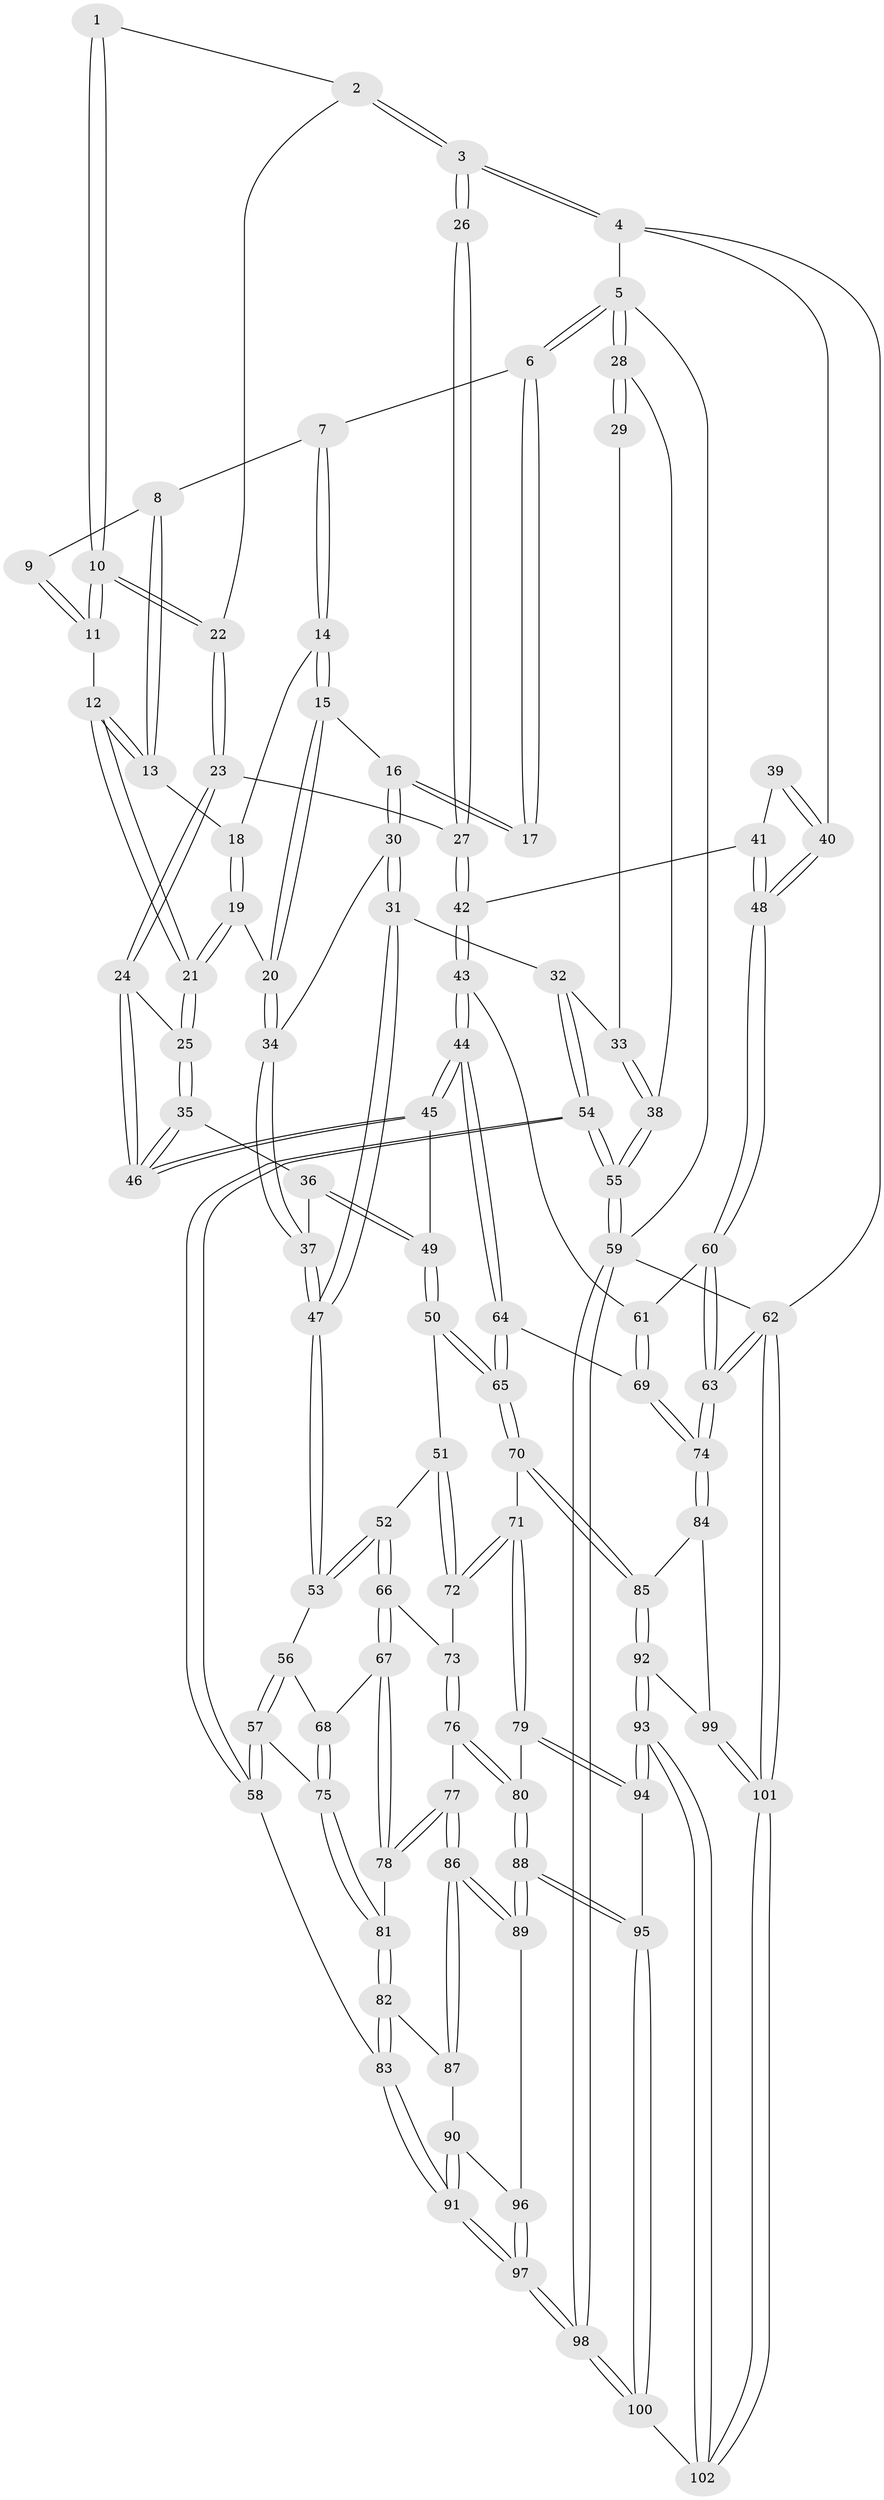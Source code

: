 // Generated by graph-tools (version 1.1) at 2025/11/02/21/25 10:11:13]
// undirected, 102 vertices, 252 edges
graph export_dot {
graph [start="1"]
  node [color=gray90,style=filled];
  1 [pos="+0.6698571736217926+0"];
  2 [pos="+1+0"];
  3 [pos="+1+0"];
  4 [pos="+1+0"];
  5 [pos="+0+0"];
  6 [pos="+0.21836424164837714+0"];
  7 [pos="+0.3731764440627678+0"];
  8 [pos="+0.5025023525884825+0"];
  9 [pos="+0.6558976154896902+0"];
  10 [pos="+0.7412436759056767+0.1250509192273884"];
  11 [pos="+0.6359246116687611+0.08611571572978768"];
  12 [pos="+0.5609014149002195+0.1151985507470892"];
  13 [pos="+0.5422271145266434+0.08843738202662833"];
  14 [pos="+0.3878268053948175+0.04937444905480521"];
  15 [pos="+0.2989915257515362+0.1707094918102967"];
  16 [pos="+0.26360071584357836+0.17227449994757377"];
  17 [pos="+0.22317057080549163+0.15043712221138889"];
  18 [pos="+0.42574336015046566+0.08007076348226527"];
  19 [pos="+0.4624676250923513+0.21349873944471"];
  20 [pos="+0.39473626339429785+0.2339915710007921"];
  21 [pos="+0.5393273600612266+0.21901879600031643"];
  22 [pos="+0.7546597328770621+0.13714589327054258"];
  23 [pos="+0.7762519516214933+0.2394917781580259"];
  24 [pos="+0.6700348962595996+0.2779357244563666"];
  25 [pos="+0.5746120201385487+0.2606423193701135"];
  26 [pos="+0.8567914929722898+0.2314934370545093"];
  27 [pos="+0.7811341115415025+0.2418380967641405"];
  28 [pos="+0+0"];
  29 [pos="+0.217635336033457+0.15160629389594163"];
  30 [pos="+0.24073696976686423+0.3277792078201694"];
  31 [pos="+0.1810903759182041+0.396393772240706"];
  32 [pos="+0.18041543174458724+0.39654884264037693"];
  33 [pos="+0.09294726073011418+0.25968384304089226"];
  34 [pos="+0.3782909114825944+0.3257182950739803"];
  35 [pos="+0.5311115472589031+0.3424295327744824"];
  36 [pos="+0.4879268006779858+0.39918011445103424"];
  37 [pos="+0.4098635293169731+0.40074412914382035"];
  38 [pos="+0+0.17243717690642069"];
  39 [pos="+0.9537737985691278+0.293862384081134"];
  40 [pos="+1+0.2998320318382611"];
  41 [pos="+0.927466489014009+0.40623619214324497"];
  42 [pos="+0.8344646199294229+0.45833042719651457"];
  43 [pos="+0.8167994971000584+0.5179071888921747"];
  44 [pos="+0.8154757529007954+0.518642594917664"];
  45 [pos="+0.6620009593400856+0.4784549701601953"];
  46 [pos="+0.659889191852032+0.453346256862083"];
  47 [pos="+0.3507615024367606+0.47553327021964564"];
  48 [pos="+1+0.4658483778440049"];
  49 [pos="+0.5761437653512923+0.5227609269416442"];
  50 [pos="+0.566148606979264+0.5452130685364973"];
  51 [pos="+0.531817810224167+0.5744044171557733"];
  52 [pos="+0.4643158963837267+0.5887644595769413"];
  53 [pos="+0.3580164563197656+0.5486828594005076"];
  54 [pos="+0+0.6433578518699892"];
  55 [pos="+0+0.6501196251221184"];
  56 [pos="+0.3527561353624106+0.5540663253910882"];
  57 [pos="+0.2414122551924558+0.6356610723028233"];
  58 [pos="+0.047070181685678676+0.6652139796197559"];
  59 [pos="+0+1"];
  60 [pos="+1+0.47007296456531406"];
  61 [pos="+0.8842945149110712+0.5461458024788247"];
  62 [pos="+1+1"];
  63 [pos="+1+0.8403592891983208"];
  64 [pos="+0.7395147616641947+0.7239671135547908"];
  65 [pos="+0.7393270312771857+0.7242529019505901"];
  66 [pos="+0.4501032330862559+0.6677636246939208"];
  67 [pos="+0.43231042140036074+0.7059085538658632"];
  68 [pos="+0.38833524035833134+0.705139426726015"];
  69 [pos="+0.9645507426268225+0.6764718977811194"];
  70 [pos="+0.7315739525499385+0.756241478299249"];
  71 [pos="+0.727058001773069+0.758332990184381"];
  72 [pos="+0.5502874920466345+0.6576664752873538"];
  73 [pos="+0.5331193333455971+0.7114433510218127"];
  74 [pos="+1+0.8232516550749585"];
  75 [pos="+0.3380656339729451+0.7273188086698082"];
  76 [pos="+0.533182909513774+0.7722682092293792"];
  77 [pos="+0.47602261028244175+0.792675281997076"];
  78 [pos="+0.4744333977315099+0.7914974108765847"];
  79 [pos="+0.6745358086829533+0.7944126568180985"];
  80 [pos="+0.6162685051324951+0.791361365668628"];
  81 [pos="+0.33973593535668467+0.7897312355958084"];
  82 [pos="+0.32263140806853735+0.8144076644736425"];
  83 [pos="+0.23050256281663847+0.8423763715052972"];
  84 [pos="+0.9113999814435001+0.8568847773531296"];
  85 [pos="+0.8221665859327869+0.8351623835492213"];
  86 [pos="+0.4650104860034221+0.8669653531732837"];
  87 [pos="+0.35306610873908517+0.8526729935678676"];
  88 [pos="+0.5004349561622563+0.9290425230509394"];
  89 [pos="+0.4728316800907001+0.9062339216296094"];
  90 [pos="+0.3567994067443965+0.9061276099433011"];
  91 [pos="+0.2396915703514552+1"];
  92 [pos="+0.7724359420791244+0.9560382977490365"];
  93 [pos="+0.720882035364097+1"];
  94 [pos="+0.6468300985468697+0.8938027157444486"];
  95 [pos="+0.5301973402826842+0.9652612704139614"];
  96 [pos="+0.44509786944785207+0.9188283170122692"];
  97 [pos="+0.2198792774422356+1"];
  98 [pos="+0.17660669572983387+1"];
  99 [pos="+0.8737885954746293+0.9957440922728327"];
  100 [pos="+0.5463219283315143+1"];
  101 [pos="+0.8895521043801944+1"];
  102 [pos="+0.6979582024040039+1"];
  1 -- 2;
  1 -- 10;
  1 -- 10;
  2 -- 3;
  2 -- 3;
  2 -- 22;
  3 -- 4;
  3 -- 4;
  3 -- 26;
  3 -- 26;
  4 -- 5;
  4 -- 40;
  4 -- 62;
  5 -- 6;
  5 -- 6;
  5 -- 28;
  5 -- 28;
  5 -- 59;
  6 -- 7;
  6 -- 17;
  6 -- 17;
  7 -- 8;
  7 -- 14;
  7 -- 14;
  8 -- 9;
  8 -- 13;
  8 -- 13;
  9 -- 11;
  9 -- 11;
  10 -- 11;
  10 -- 11;
  10 -- 22;
  10 -- 22;
  11 -- 12;
  12 -- 13;
  12 -- 13;
  12 -- 21;
  12 -- 21;
  13 -- 18;
  14 -- 15;
  14 -- 15;
  14 -- 18;
  15 -- 16;
  15 -- 20;
  15 -- 20;
  16 -- 17;
  16 -- 17;
  16 -- 30;
  16 -- 30;
  18 -- 19;
  18 -- 19;
  19 -- 20;
  19 -- 21;
  19 -- 21;
  20 -- 34;
  20 -- 34;
  21 -- 25;
  21 -- 25;
  22 -- 23;
  22 -- 23;
  23 -- 24;
  23 -- 24;
  23 -- 27;
  24 -- 25;
  24 -- 46;
  24 -- 46;
  25 -- 35;
  25 -- 35;
  26 -- 27;
  26 -- 27;
  27 -- 42;
  27 -- 42;
  28 -- 29;
  28 -- 29;
  28 -- 38;
  29 -- 33;
  30 -- 31;
  30 -- 31;
  30 -- 34;
  31 -- 32;
  31 -- 47;
  31 -- 47;
  32 -- 33;
  32 -- 54;
  32 -- 54;
  33 -- 38;
  33 -- 38;
  34 -- 37;
  34 -- 37;
  35 -- 36;
  35 -- 46;
  35 -- 46;
  36 -- 37;
  36 -- 49;
  36 -- 49;
  37 -- 47;
  37 -- 47;
  38 -- 55;
  38 -- 55;
  39 -- 40;
  39 -- 40;
  39 -- 41;
  40 -- 48;
  40 -- 48;
  41 -- 42;
  41 -- 48;
  41 -- 48;
  42 -- 43;
  42 -- 43;
  43 -- 44;
  43 -- 44;
  43 -- 61;
  44 -- 45;
  44 -- 45;
  44 -- 64;
  44 -- 64;
  45 -- 46;
  45 -- 46;
  45 -- 49;
  47 -- 53;
  47 -- 53;
  48 -- 60;
  48 -- 60;
  49 -- 50;
  49 -- 50;
  50 -- 51;
  50 -- 65;
  50 -- 65;
  51 -- 52;
  51 -- 72;
  51 -- 72;
  52 -- 53;
  52 -- 53;
  52 -- 66;
  52 -- 66;
  53 -- 56;
  54 -- 55;
  54 -- 55;
  54 -- 58;
  54 -- 58;
  55 -- 59;
  55 -- 59;
  56 -- 57;
  56 -- 57;
  56 -- 68;
  57 -- 58;
  57 -- 58;
  57 -- 75;
  58 -- 83;
  59 -- 98;
  59 -- 98;
  59 -- 62;
  60 -- 61;
  60 -- 63;
  60 -- 63;
  61 -- 69;
  61 -- 69;
  62 -- 63;
  62 -- 63;
  62 -- 101;
  62 -- 101;
  63 -- 74;
  63 -- 74;
  64 -- 65;
  64 -- 65;
  64 -- 69;
  65 -- 70;
  65 -- 70;
  66 -- 67;
  66 -- 67;
  66 -- 73;
  67 -- 68;
  67 -- 78;
  67 -- 78;
  68 -- 75;
  68 -- 75;
  69 -- 74;
  69 -- 74;
  70 -- 71;
  70 -- 85;
  70 -- 85;
  71 -- 72;
  71 -- 72;
  71 -- 79;
  71 -- 79;
  72 -- 73;
  73 -- 76;
  73 -- 76;
  74 -- 84;
  74 -- 84;
  75 -- 81;
  75 -- 81;
  76 -- 77;
  76 -- 80;
  76 -- 80;
  77 -- 78;
  77 -- 78;
  77 -- 86;
  77 -- 86;
  78 -- 81;
  79 -- 80;
  79 -- 94;
  79 -- 94;
  80 -- 88;
  80 -- 88;
  81 -- 82;
  81 -- 82;
  82 -- 83;
  82 -- 83;
  82 -- 87;
  83 -- 91;
  83 -- 91;
  84 -- 85;
  84 -- 99;
  85 -- 92;
  85 -- 92;
  86 -- 87;
  86 -- 87;
  86 -- 89;
  86 -- 89;
  87 -- 90;
  88 -- 89;
  88 -- 89;
  88 -- 95;
  88 -- 95;
  89 -- 96;
  90 -- 91;
  90 -- 91;
  90 -- 96;
  91 -- 97;
  91 -- 97;
  92 -- 93;
  92 -- 93;
  92 -- 99;
  93 -- 94;
  93 -- 94;
  93 -- 102;
  93 -- 102;
  94 -- 95;
  95 -- 100;
  95 -- 100;
  96 -- 97;
  96 -- 97;
  97 -- 98;
  97 -- 98;
  98 -- 100;
  98 -- 100;
  99 -- 101;
  99 -- 101;
  100 -- 102;
  101 -- 102;
  101 -- 102;
}
